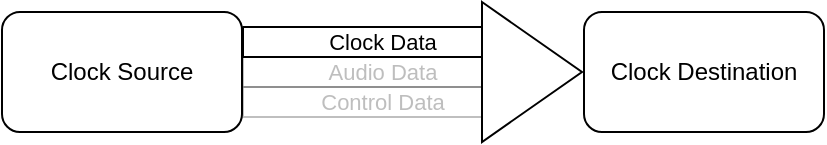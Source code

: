 <mxfile>
    <diagram id="ij8qY-KVjKQqPFQnjWOj" name="Page-1">
        <mxGraphModel dx="992" dy="383" grid="1" gridSize="10" guides="1" tooltips="1" connect="1" arrows="1" fold="1" page="1" pageScale="1" pageWidth="827" pageHeight="1169" math="0" shadow="0">
            <root>
                <mxCell id="0"/>
                <mxCell id="1" parent="0"/>
                <mxCell id="2" value="Clock Source" style="rounded=1;whiteSpace=wrap;html=1;" parent="1" vertex="1">
                    <mxGeometry x="80" y="120" width="120" height="60" as="geometry"/>
                </mxCell>
                <mxCell id="3" value="Clock Destination" style="rounded=1;whiteSpace=wrap;html=1;" parent="1" vertex="1">
                    <mxGeometry x="371" y="120" width="120" height="60" as="geometry"/>
                </mxCell>
                <mxCell id="11" value="Clock Data" style="shape=flexArrow;endArrow=classic;html=1;exitX=1;exitY=0.25;exitDx=0;exitDy=0;labelBackgroundColor=none;width=15;" parent="1" source="2" edge="1">
                    <mxGeometry width="50" height="50" relative="1" as="geometry">
                        <mxPoint x="240" y="170" as="sourcePoint"/>
                        <mxPoint x="340" y="135" as="targetPoint"/>
                    </mxGeometry>
                </mxCell>
                <mxCell id="12" value="Audio Data" style="shape=flexArrow;endArrow=classic;html=1;exitX=1;exitY=0.5;exitDx=0;exitDy=0;labelBackgroundColor=none;width=15;opacity=25;textOpacity=25;" parent="1" source="2" edge="1">
                    <mxGeometry width="50" height="50" relative="1" as="geometry">
                        <mxPoint x="210.0" y="145" as="sourcePoint"/>
                        <mxPoint x="340" y="150" as="targetPoint"/>
                    </mxGeometry>
                </mxCell>
                <mxCell id="13" value="Control Data" style="shape=flexArrow;endArrow=classic;html=1;exitX=1;exitY=0.75;exitDx=0;exitDy=0;labelBackgroundColor=none;width=15;opacity=25;textOpacity=25;" parent="1" source="2" edge="1">
                    <mxGeometry width="50" height="50" relative="1" as="geometry">
                        <mxPoint x="210.0" y="170" as="sourcePoint"/>
                        <mxPoint x="340" y="165" as="targetPoint"/>
                    </mxGeometry>
                </mxCell>
                <mxCell id="16" value="" style="triangle;whiteSpace=wrap;html=1;strokeColor=default;" parent="1" vertex="1">
                    <mxGeometry x="320" y="115" width="50" height="70" as="geometry"/>
                </mxCell>
            </root>
        </mxGraphModel>
    </diagram>
</mxfile>